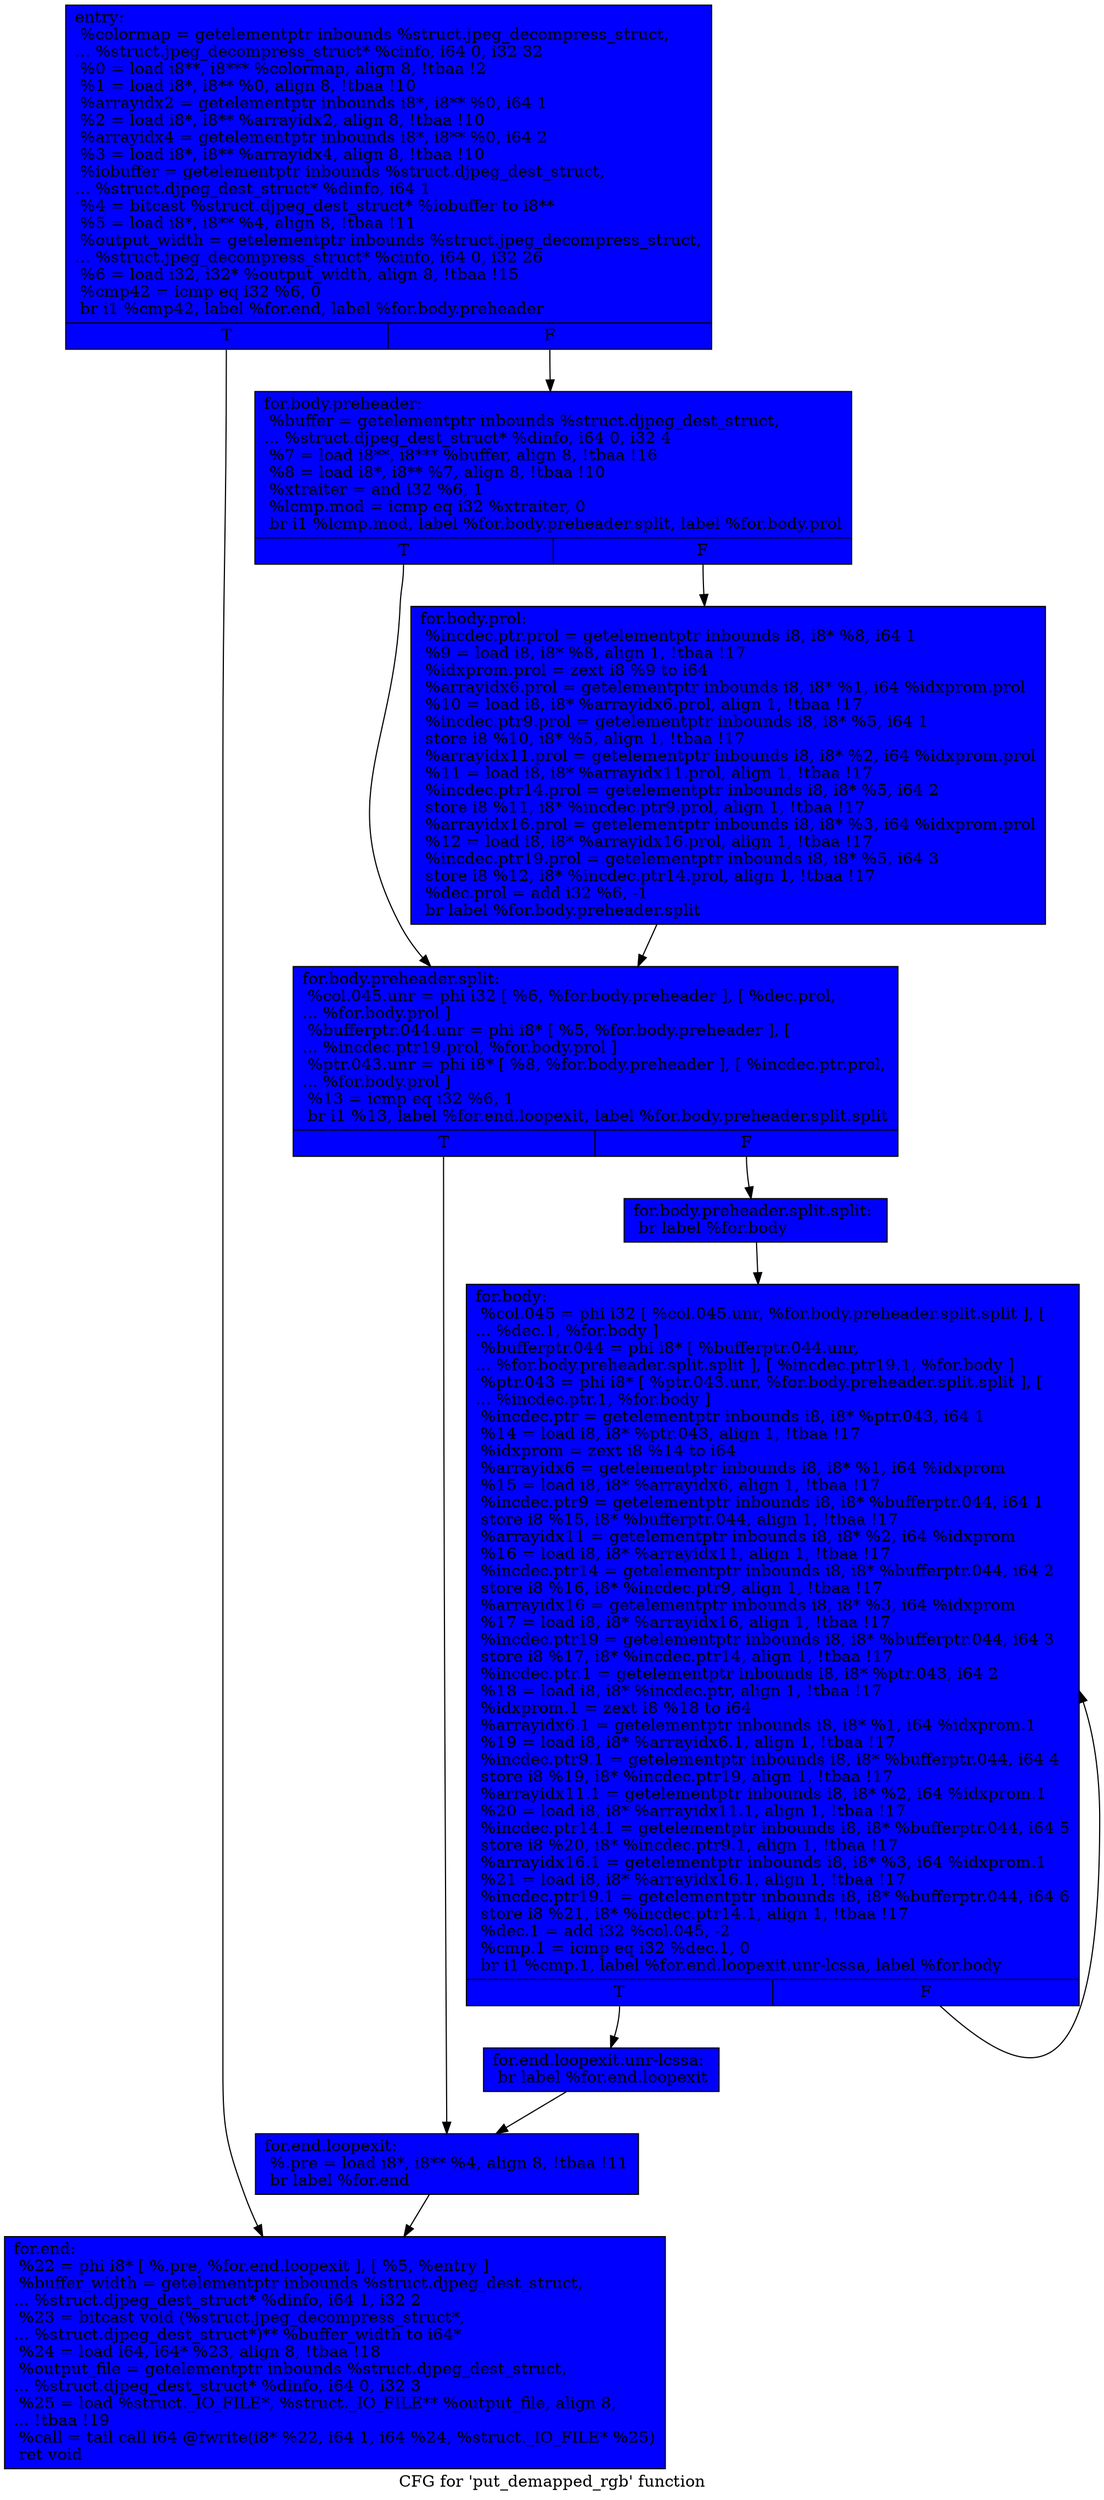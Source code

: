 digraph "CFG for 'put_demapped_rgb' function" {
	label="CFG for 'put_demapped_rgb' function";

	Node0x58243a0 [shape=record, style = filled, fillcolor = blue, label="{entry:\l  %colormap = getelementptr inbounds %struct.jpeg_decompress_struct,\l... %struct.jpeg_decompress_struct* %cinfo, i64 0, i32 32\l  %0 = load i8**, i8*** %colormap, align 8, !tbaa !2\l  %1 = load i8*, i8** %0, align 8, !tbaa !10\l  %arrayidx2 = getelementptr inbounds i8*, i8** %0, i64 1\l  %2 = load i8*, i8** %arrayidx2, align 8, !tbaa !10\l  %arrayidx4 = getelementptr inbounds i8*, i8** %0, i64 2\l  %3 = load i8*, i8** %arrayidx4, align 8, !tbaa !10\l  %iobuffer = getelementptr inbounds %struct.djpeg_dest_struct,\l... %struct.djpeg_dest_struct* %dinfo, i64 1\l  %4 = bitcast %struct.djpeg_dest_struct* %iobuffer to i8**\l  %5 = load i8*, i8** %4, align 8, !tbaa !11\l  %output_width = getelementptr inbounds %struct.jpeg_decompress_struct,\l... %struct.jpeg_decompress_struct* %cinfo, i64 0, i32 26\l  %6 = load i32, i32* %output_width, align 8, !tbaa !15\l  %cmp42 = icmp eq i32 %6, 0\l  br i1 %cmp42, label %for.end, label %for.body.preheader\l|{<s0>T|<s1>F}}"];
	Node0x58243a0:s0 -> Node0x58250b0;
	Node0x58243a0:s1 -> Node0x58251b0;
	Node0x58251b0 [shape=record, style = filled, fillcolor = blue, label="{for.body.preheader:                               \l  %buffer = getelementptr inbounds %struct.djpeg_dest_struct,\l... %struct.djpeg_dest_struct* %dinfo, i64 0, i32 4\l  %7 = load i8**, i8*** %buffer, align 8, !tbaa !16\l  %8 = load i8*, i8** %7, align 8, !tbaa !10\l  %xtraiter = and i32 %6, 1\l  %lcmp.mod = icmp eq i32 %xtraiter, 0\l  br i1 %lcmp.mod, label %for.body.preheader.split, label %for.body.prol\l|{<s0>T|<s1>F}}"];
	Node0x58251b0:s0 -> Node0x5824e80;
	Node0x58251b0:s1 -> Node0x58257f0;
	Node0x58257f0 [shape=record, style = filled, fillcolor = blue, label="{for.body.prol:                                    \l  %incdec.ptr.prol = getelementptr inbounds i8, i8* %8, i64 1\l  %9 = load i8, i8* %8, align 1, !tbaa !17\l  %idxprom.prol = zext i8 %9 to i64\l  %arrayidx6.prol = getelementptr inbounds i8, i8* %1, i64 %idxprom.prol\l  %10 = load i8, i8* %arrayidx6.prol, align 1, !tbaa !17\l  %incdec.ptr9.prol = getelementptr inbounds i8, i8* %5, i64 1\l  store i8 %10, i8* %5, align 1, !tbaa !17\l  %arrayidx11.prol = getelementptr inbounds i8, i8* %2, i64 %idxprom.prol\l  %11 = load i8, i8* %arrayidx11.prol, align 1, !tbaa !17\l  %incdec.ptr14.prol = getelementptr inbounds i8, i8* %5, i64 2\l  store i8 %11, i8* %incdec.ptr9.prol, align 1, !tbaa !17\l  %arrayidx16.prol = getelementptr inbounds i8, i8* %3, i64 %idxprom.prol\l  %12 = load i8, i8* %arrayidx16.prol, align 1, !tbaa !17\l  %incdec.ptr19.prol = getelementptr inbounds i8, i8* %5, i64 3\l  store i8 %12, i8* %incdec.ptr14.prol, align 1, !tbaa !17\l  %dec.prol = add i32 %6, -1\l  br label %for.body.preheader.split\l}"];
	Node0x58257f0 -> Node0x5824e80;
	Node0x5824e80 [shape=record, style = filled, fillcolor = blue, label="{for.body.preheader.split:                         \l  %col.045.unr = phi i32 [ %6, %for.body.preheader ], [ %dec.prol,\l... %for.body.prol ]\l  %bufferptr.044.unr = phi i8* [ %5, %for.body.preheader ], [\l... %incdec.ptr19.prol, %for.body.prol ]\l  %ptr.043.unr = phi i8* [ %8, %for.body.preheader ], [ %incdec.ptr.prol,\l... %for.body.prol ]\l  %13 = icmp eq i32 %6, 1\l  br i1 %13, label %for.end.loopexit, label %for.body.preheader.split.split\l|{<s0>T|<s1>F}}"];
	Node0x5824e80:s0 -> Node0x5826760;
	Node0x5824e80:s1 -> Node0x5826860;
	Node0x5826860 [shape=record, style = filled, fillcolor = blue, label="{for.body.preheader.split.split:                   \l  br label %for.body\l}"];
	Node0x5826860 -> Node0x58269d0;
	Node0x58269d0 [shape=record, style = filled, fillcolor = blue, label="{for.body:                                         \l  %col.045 = phi i32 [ %col.045.unr, %for.body.preheader.split.split ], [\l... %dec.1, %for.body ]\l  %bufferptr.044 = phi i8* [ %bufferptr.044.unr,\l... %for.body.preheader.split.split ], [ %incdec.ptr19.1, %for.body ]\l  %ptr.043 = phi i8* [ %ptr.043.unr, %for.body.preheader.split.split ], [\l... %incdec.ptr.1, %for.body ]\l  %incdec.ptr = getelementptr inbounds i8, i8* %ptr.043, i64 1\l  %14 = load i8, i8* %ptr.043, align 1, !tbaa !17\l  %idxprom = zext i8 %14 to i64\l  %arrayidx6 = getelementptr inbounds i8, i8* %1, i64 %idxprom\l  %15 = load i8, i8* %arrayidx6, align 1, !tbaa !17\l  %incdec.ptr9 = getelementptr inbounds i8, i8* %bufferptr.044, i64 1\l  store i8 %15, i8* %bufferptr.044, align 1, !tbaa !17\l  %arrayidx11 = getelementptr inbounds i8, i8* %2, i64 %idxprom\l  %16 = load i8, i8* %arrayidx11, align 1, !tbaa !17\l  %incdec.ptr14 = getelementptr inbounds i8, i8* %bufferptr.044, i64 2\l  store i8 %16, i8* %incdec.ptr9, align 1, !tbaa !17\l  %arrayidx16 = getelementptr inbounds i8, i8* %3, i64 %idxprom\l  %17 = load i8, i8* %arrayidx16, align 1, !tbaa !17\l  %incdec.ptr19 = getelementptr inbounds i8, i8* %bufferptr.044, i64 3\l  store i8 %17, i8* %incdec.ptr14, align 1, !tbaa !17\l  %incdec.ptr.1 = getelementptr inbounds i8, i8* %ptr.043, i64 2\l  %18 = load i8, i8* %incdec.ptr, align 1, !tbaa !17\l  %idxprom.1 = zext i8 %18 to i64\l  %arrayidx6.1 = getelementptr inbounds i8, i8* %1, i64 %idxprom.1\l  %19 = load i8, i8* %arrayidx6.1, align 1, !tbaa !17\l  %incdec.ptr9.1 = getelementptr inbounds i8, i8* %bufferptr.044, i64 4\l  store i8 %19, i8* %incdec.ptr19, align 1, !tbaa !17\l  %arrayidx11.1 = getelementptr inbounds i8, i8* %2, i64 %idxprom.1\l  %20 = load i8, i8* %arrayidx11.1, align 1, !tbaa !17\l  %incdec.ptr14.1 = getelementptr inbounds i8, i8* %bufferptr.044, i64 5\l  store i8 %20, i8* %incdec.ptr9.1, align 1, !tbaa !17\l  %arrayidx16.1 = getelementptr inbounds i8, i8* %3, i64 %idxprom.1\l  %21 = load i8, i8* %arrayidx16.1, align 1, !tbaa !17\l  %incdec.ptr19.1 = getelementptr inbounds i8, i8* %bufferptr.044, i64 6\l  store i8 %21, i8* %incdec.ptr14.1, align 1, !tbaa !17\l  %dec.1 = add i32 %col.045, -2\l  %cmp.1 = icmp eq i32 %dec.1, 0\l  br i1 %cmp.1, label %for.end.loopexit.unr-lcssa, label %for.body\l|{<s0>T|<s1>F}}"];
	Node0x58269d0:s0 -> Node0x5828810;
	Node0x58269d0:s1 -> Node0x58269d0;
	Node0x5828810 [shape=record, style = filled, fillcolor = blue, label="{for.end.loopexit.unr-lcssa:                       \l  br label %for.end.loopexit\l}"];
	Node0x5828810 -> Node0x5826760;
	Node0x5826760 [shape=record, style = filled, fillcolor = blue, label="{for.end.loopexit:                                 \l  %.pre = load i8*, i8** %4, align 8, !tbaa !11\l  br label %for.end\l}"];
	Node0x5826760 -> Node0x58250b0;
	Node0x58250b0 [shape=record, style = filled, fillcolor = blue, label="{for.end:                                          \l  %22 = phi i8* [ %.pre, %for.end.loopexit ], [ %5, %entry ]\l  %buffer_width = getelementptr inbounds %struct.djpeg_dest_struct,\l... %struct.djpeg_dest_struct* %dinfo, i64 1, i32 2\l  %23 = bitcast void (%struct.jpeg_decompress_struct*,\l... %struct.djpeg_dest_struct*)** %buffer_width to i64*\l  %24 = load i64, i64* %23, align 8, !tbaa !18\l  %output_file = getelementptr inbounds %struct.djpeg_dest_struct,\l... %struct.djpeg_dest_struct* %dinfo, i64 0, i32 3\l  %25 = load %struct._IO_FILE*, %struct._IO_FILE** %output_file, align 8,\l... !tbaa !19\l  %call = tail call i64 @fwrite(i8* %22, i64 1, i64 %24, %struct._IO_FILE* %25)\l  ret void\l}"];
}
